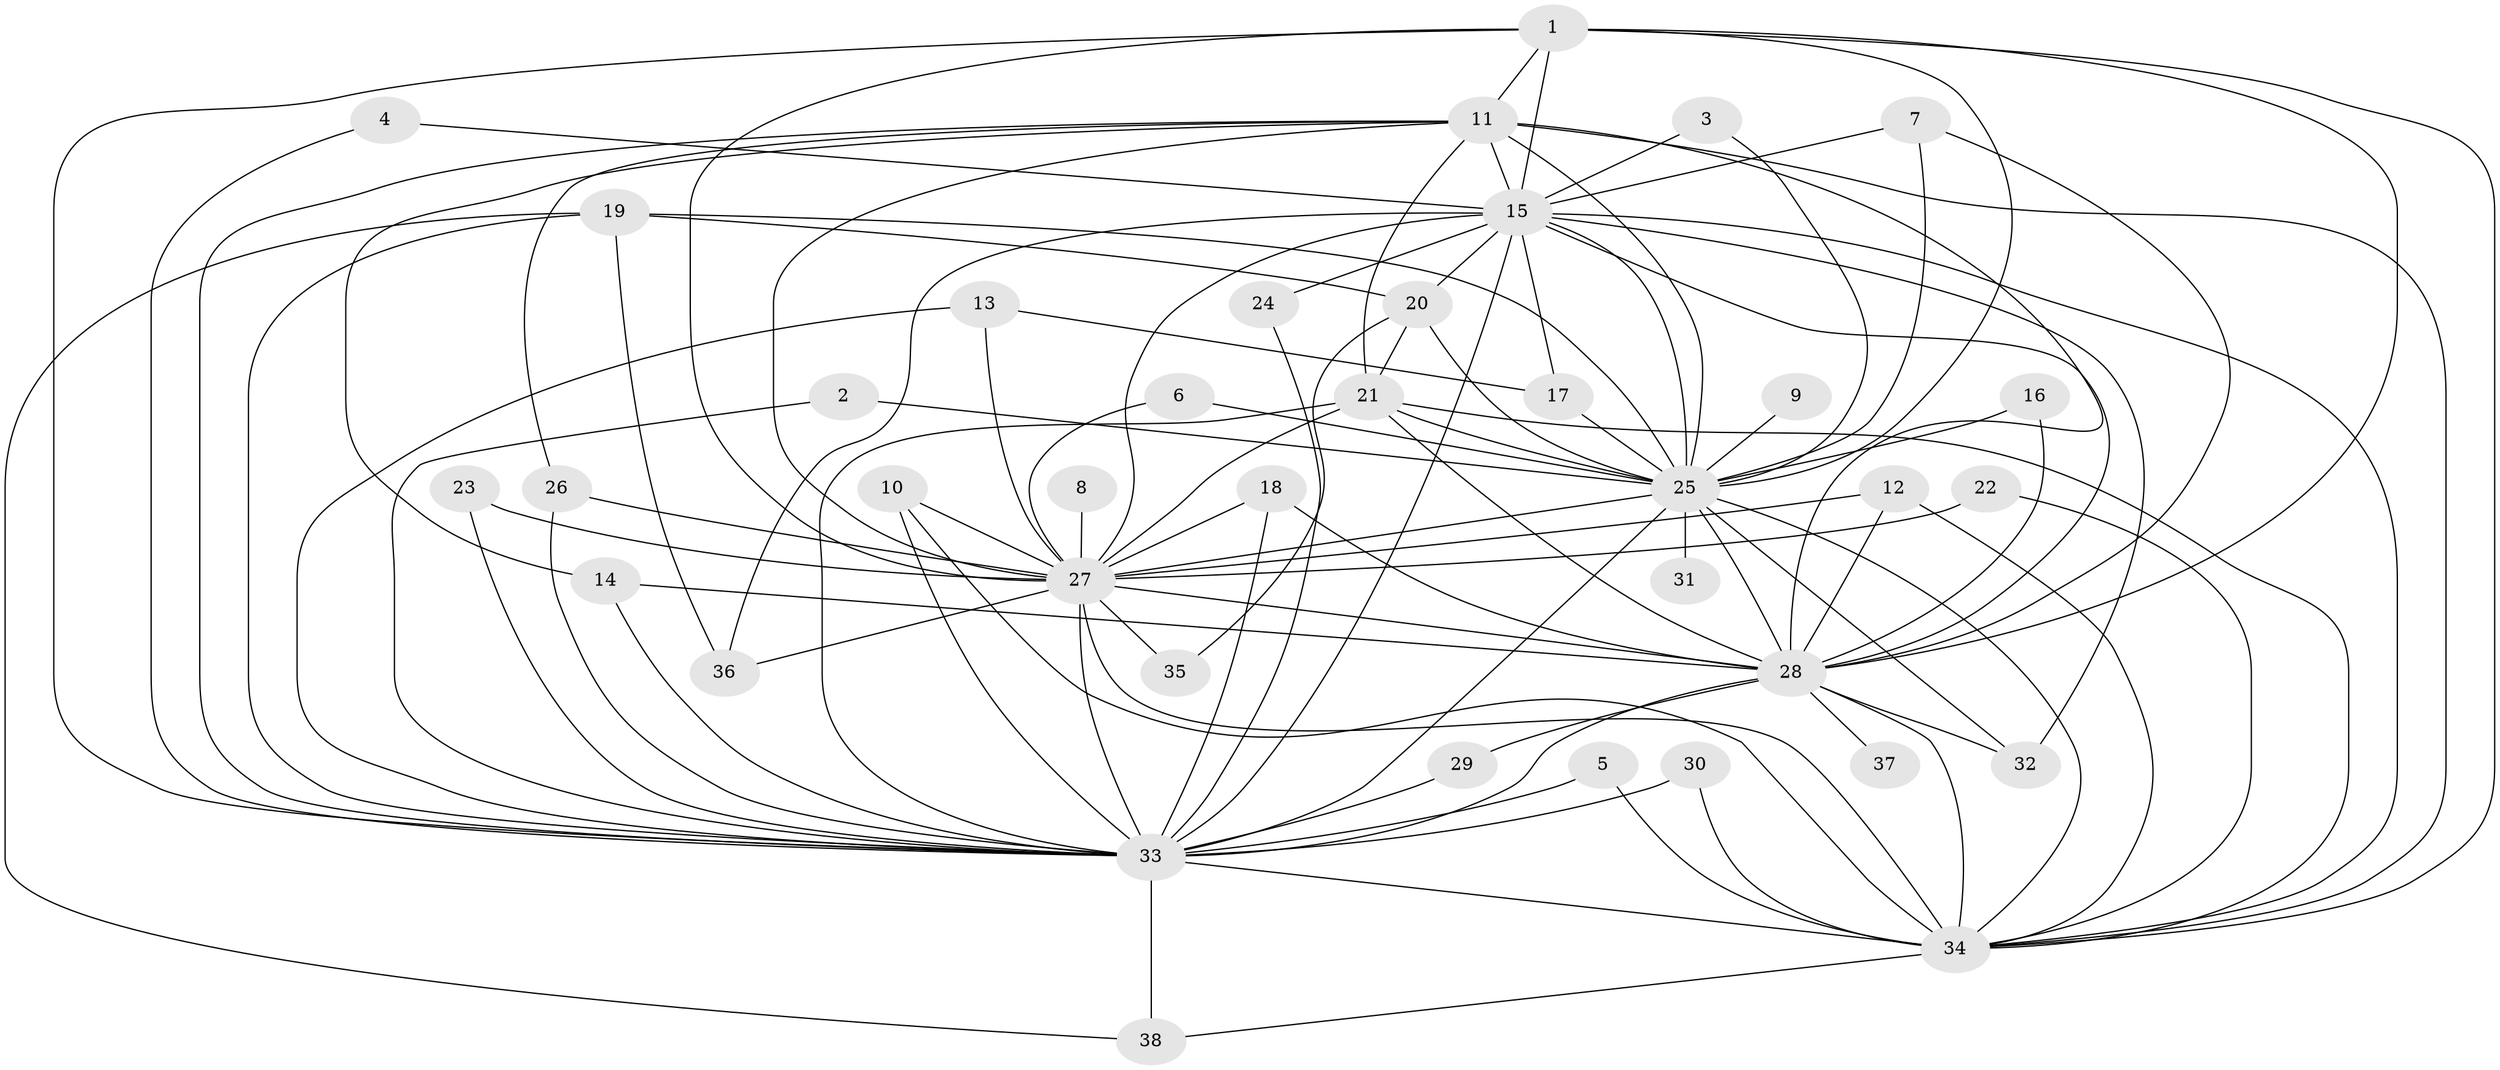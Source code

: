 // original degree distribution, {18: 0.039473684210526314, 22: 0.013157894736842105, 9: 0.013157894736842105, 21: 0.013157894736842105, 20: 0.013157894736842105, 24: 0.013157894736842105, 23: 0.013157894736842105, 13: 0.013157894736842105, 4: 0.07894736842105263, 2: 0.5921052631578947, 6: 0.013157894736842105, 3: 0.14473684210526316, 5: 0.039473684210526314}
// Generated by graph-tools (version 1.1) at 2025/49/03/09/25 03:49:28]
// undirected, 38 vertices, 100 edges
graph export_dot {
graph [start="1"]
  node [color=gray90,style=filled];
  1;
  2;
  3;
  4;
  5;
  6;
  7;
  8;
  9;
  10;
  11;
  12;
  13;
  14;
  15;
  16;
  17;
  18;
  19;
  20;
  21;
  22;
  23;
  24;
  25;
  26;
  27;
  28;
  29;
  30;
  31;
  32;
  33;
  34;
  35;
  36;
  37;
  38;
  1 -- 11 [weight=1.0];
  1 -- 15 [weight=1.0];
  1 -- 25 [weight=2.0];
  1 -- 27 [weight=1.0];
  1 -- 28 [weight=1.0];
  1 -- 33 [weight=2.0];
  1 -- 34 [weight=1.0];
  2 -- 25 [weight=1.0];
  2 -- 33 [weight=1.0];
  3 -- 15 [weight=1.0];
  3 -- 25 [weight=1.0];
  4 -- 15 [weight=1.0];
  4 -- 33 [weight=1.0];
  5 -- 33 [weight=1.0];
  5 -- 34 [weight=1.0];
  6 -- 25 [weight=1.0];
  6 -- 27 [weight=1.0];
  7 -- 15 [weight=1.0];
  7 -- 25 [weight=2.0];
  7 -- 28 [weight=1.0];
  8 -- 27 [weight=1.0];
  9 -- 25 [weight=2.0];
  10 -- 27 [weight=1.0];
  10 -- 33 [weight=1.0];
  10 -- 34 [weight=1.0];
  11 -- 14 [weight=1.0];
  11 -- 15 [weight=1.0];
  11 -- 21 [weight=1.0];
  11 -- 25 [weight=2.0];
  11 -- 26 [weight=1.0];
  11 -- 27 [weight=1.0];
  11 -- 28 [weight=2.0];
  11 -- 33 [weight=2.0];
  11 -- 34 [weight=1.0];
  12 -- 27 [weight=1.0];
  12 -- 28 [weight=1.0];
  12 -- 34 [weight=1.0];
  13 -- 17 [weight=1.0];
  13 -- 27 [weight=1.0];
  13 -- 33 [weight=1.0];
  14 -- 28 [weight=1.0];
  14 -- 33 [weight=1.0];
  15 -- 17 [weight=1.0];
  15 -- 20 [weight=1.0];
  15 -- 24 [weight=1.0];
  15 -- 25 [weight=2.0];
  15 -- 27 [weight=1.0];
  15 -- 28 [weight=1.0];
  15 -- 32 [weight=1.0];
  15 -- 33 [weight=3.0];
  15 -- 34 [weight=1.0];
  15 -- 36 [weight=1.0];
  16 -- 25 [weight=1.0];
  16 -- 28 [weight=1.0];
  17 -- 25 [weight=2.0];
  18 -- 27 [weight=1.0];
  18 -- 28 [weight=1.0];
  18 -- 33 [weight=1.0];
  19 -- 20 [weight=1.0];
  19 -- 25 [weight=1.0];
  19 -- 33 [weight=1.0];
  19 -- 36 [weight=1.0];
  19 -- 38 [weight=1.0];
  20 -- 21 [weight=1.0];
  20 -- 25 [weight=3.0];
  20 -- 35 [weight=1.0];
  21 -- 25 [weight=1.0];
  21 -- 27 [weight=1.0];
  21 -- 28 [weight=1.0];
  21 -- 33 [weight=1.0];
  21 -- 34 [weight=1.0];
  22 -- 27 [weight=1.0];
  22 -- 34 [weight=1.0];
  23 -- 27 [weight=1.0];
  23 -- 33 [weight=1.0];
  24 -- 33 [weight=1.0];
  25 -- 27 [weight=2.0];
  25 -- 28 [weight=3.0];
  25 -- 31 [weight=2.0];
  25 -- 32 [weight=2.0];
  25 -- 33 [weight=4.0];
  25 -- 34 [weight=2.0];
  26 -- 27 [weight=1.0];
  26 -- 33 [weight=2.0];
  27 -- 28 [weight=1.0];
  27 -- 33 [weight=3.0];
  27 -- 34 [weight=1.0];
  27 -- 35 [weight=1.0];
  27 -- 36 [weight=1.0];
  28 -- 29 [weight=1.0];
  28 -- 32 [weight=1.0];
  28 -- 33 [weight=2.0];
  28 -- 34 [weight=2.0];
  28 -- 37 [weight=1.0];
  29 -- 33 [weight=1.0];
  30 -- 33 [weight=1.0];
  30 -- 34 [weight=1.0];
  33 -- 34 [weight=3.0];
  33 -- 38 [weight=2.0];
  34 -- 38 [weight=1.0];
}
